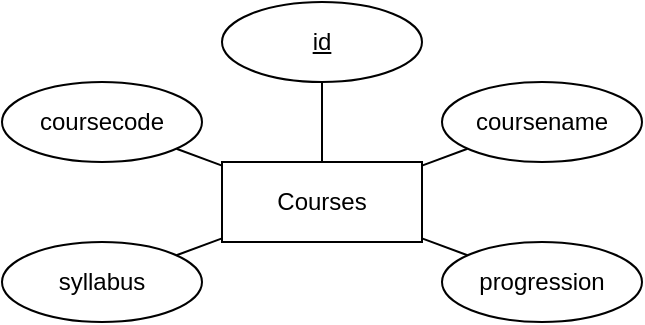 <mxfile>
    <diagram id="iNN0ZE7IZ2dTjjTiXS-m" name="Page-1">
        <mxGraphModel dx="584" dy="377" grid="1" gridSize="10" guides="1" tooltips="1" connect="1" arrows="1" fold="1" page="1" pageScale="1" pageWidth="850" pageHeight="1100" math="0" shadow="0">
            <root>
                <mxCell id="0"/>
                <mxCell id="1" parent="0"/>
                <mxCell id="2" value="Courses" style="whiteSpace=wrap;html=1;align=center;" vertex="1" parent="1">
                    <mxGeometry x="250" y="200" width="100" height="40" as="geometry"/>
                </mxCell>
                <mxCell id="8" style="edgeStyle=none;html=1;endArrow=none;endFill=0;" edge="1" parent="1" source="3" target="2">
                    <mxGeometry relative="1" as="geometry"/>
                </mxCell>
                <mxCell id="3" value="id" style="ellipse;whiteSpace=wrap;html=1;align=center;fontStyle=4;" vertex="1" parent="1">
                    <mxGeometry x="250" y="120" width="100" height="40" as="geometry"/>
                </mxCell>
                <mxCell id="12" style="edgeStyle=none;html=1;endArrow=none;endFill=0;" edge="1" parent="1" source="4" target="2">
                    <mxGeometry relative="1" as="geometry"/>
                </mxCell>
                <mxCell id="4" value="coursecode" style="ellipse;whiteSpace=wrap;html=1;align=center;" vertex="1" parent="1">
                    <mxGeometry x="140" y="160" width="100" height="40" as="geometry"/>
                </mxCell>
                <mxCell id="11" style="edgeStyle=none;html=1;endArrow=none;endFill=0;" edge="1" parent="1" source="5" target="2">
                    <mxGeometry relative="1" as="geometry"/>
                </mxCell>
                <mxCell id="5" value="coursename" style="ellipse;whiteSpace=wrap;html=1;align=center;" vertex="1" parent="1">
                    <mxGeometry x="360" y="160" width="100" height="40" as="geometry"/>
                </mxCell>
                <mxCell id="10" style="edgeStyle=none;html=1;endArrow=none;endFill=0;" edge="1" parent="1" source="6" target="2">
                    <mxGeometry relative="1" as="geometry"/>
                </mxCell>
                <mxCell id="6" value="progression" style="ellipse;whiteSpace=wrap;html=1;align=center;" vertex="1" parent="1">
                    <mxGeometry x="360" y="240" width="100" height="40" as="geometry"/>
                </mxCell>
                <mxCell id="9" style="edgeStyle=none;html=1;endArrow=none;endFill=0;" edge="1" parent="1" source="7" target="2">
                    <mxGeometry relative="1" as="geometry"/>
                </mxCell>
                <mxCell id="7" value="syllabus" style="ellipse;whiteSpace=wrap;html=1;align=center;" vertex="1" parent="1">
                    <mxGeometry x="140" y="240" width="100" height="40" as="geometry"/>
                </mxCell>
            </root>
        </mxGraphModel>
    </diagram>
</mxfile>